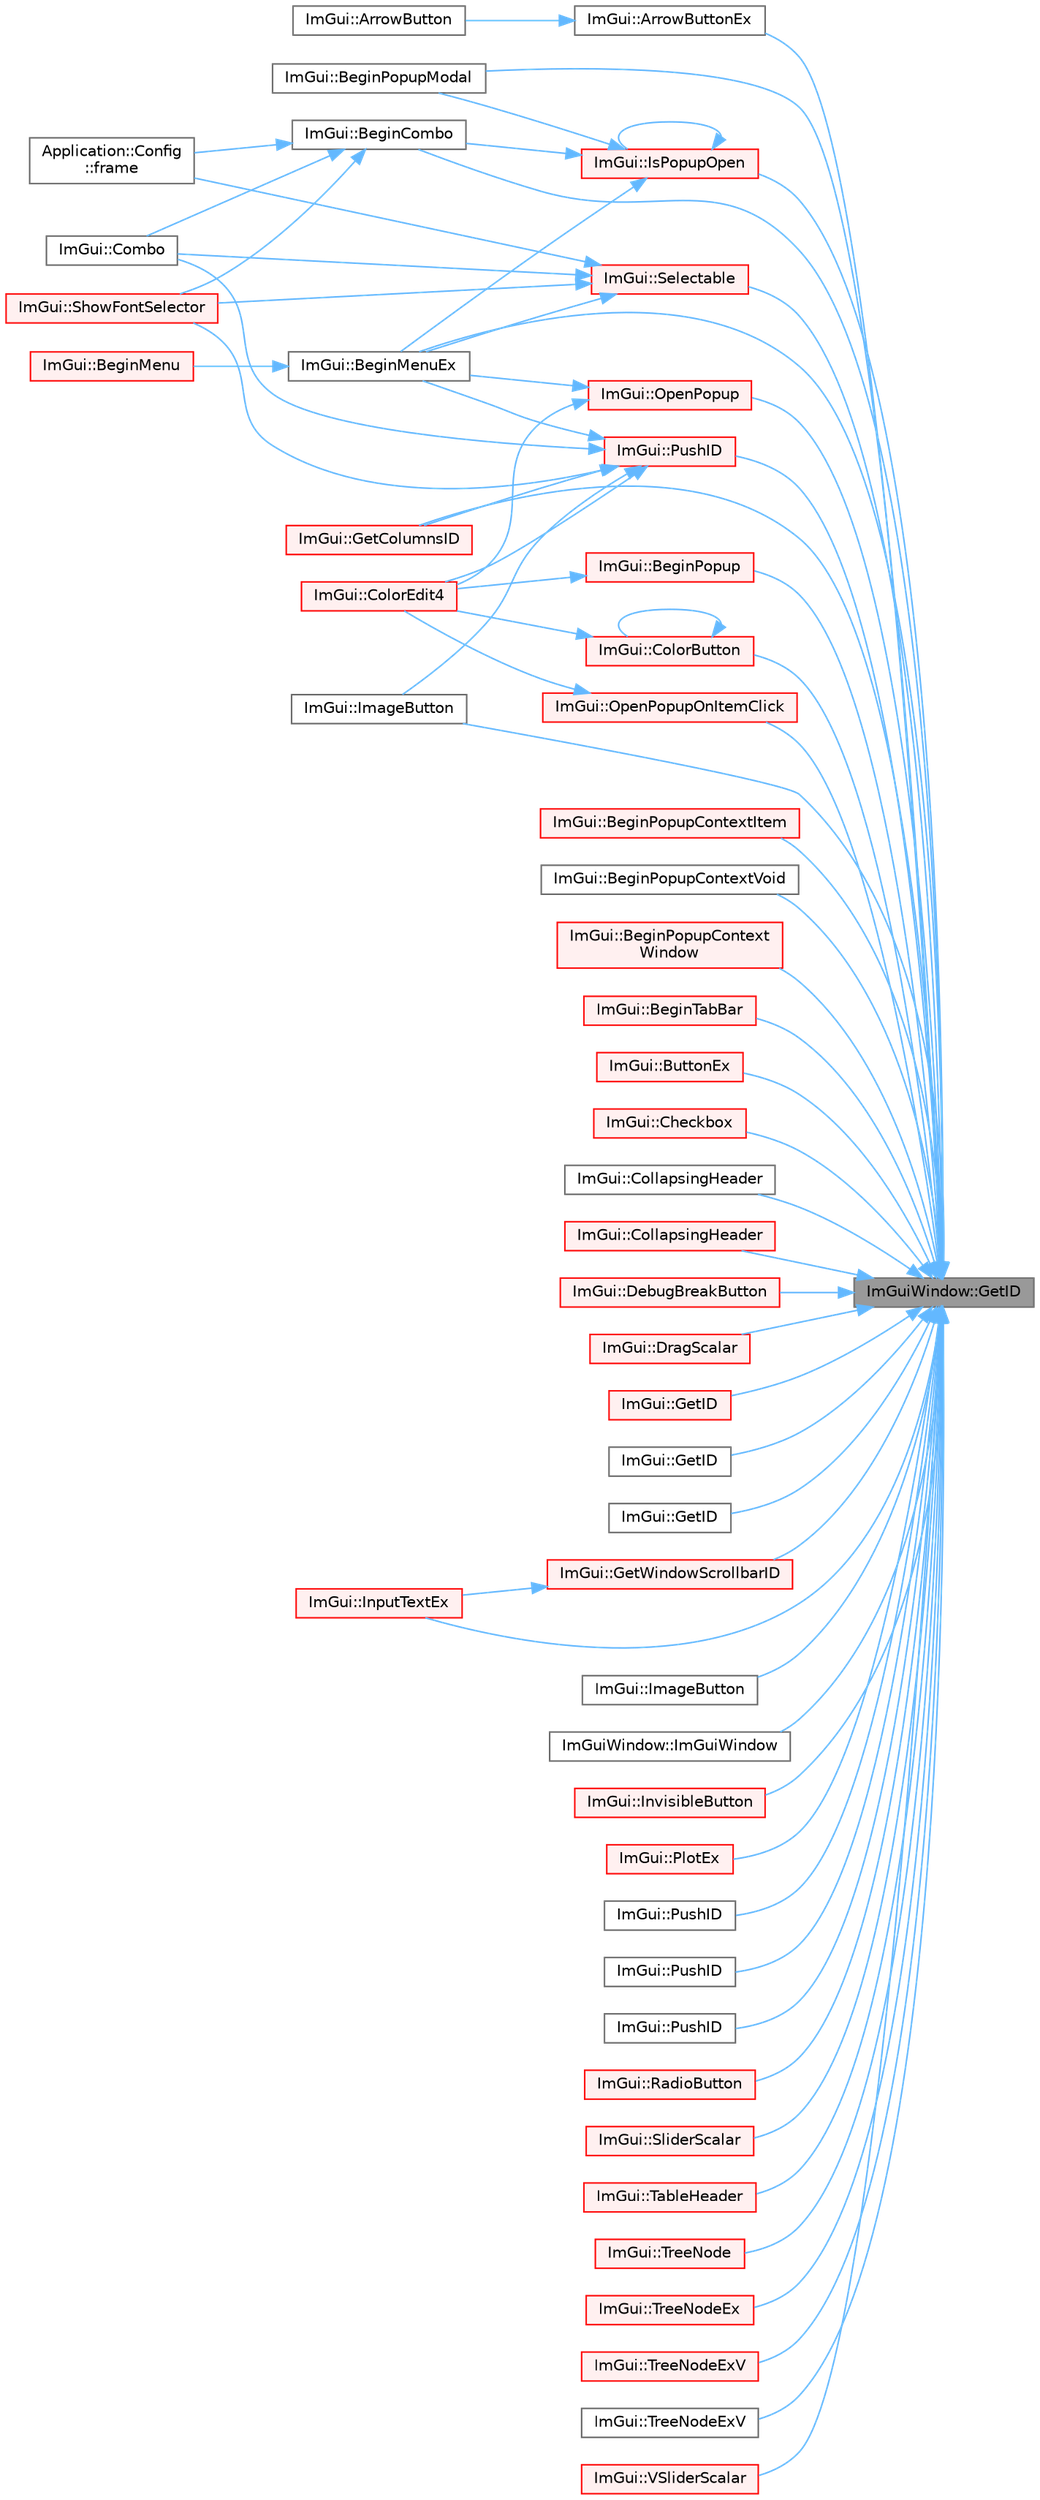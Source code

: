 digraph "ImGuiWindow::GetID"
{
 // LATEX_PDF_SIZE
  bgcolor="transparent";
  edge [fontname=Helvetica,fontsize=10,labelfontname=Helvetica,labelfontsize=10];
  node [fontname=Helvetica,fontsize=10,shape=box,height=0.2,width=0.4];
  rankdir="RL";
  Node1 [id="Node000001",label="ImGuiWindow::GetID",height=0.2,width=0.4,color="gray40", fillcolor="grey60", style="filled", fontcolor="black",tooltip=" "];
  Node1 -> Node2 [id="edge1_Node000001_Node000002",dir="back",color="steelblue1",style="solid",tooltip=" "];
  Node2 [id="Node000002",label="ImGui::ArrowButtonEx",height=0.2,width=0.4,color="grey40", fillcolor="white", style="filled",URL="$namespace_im_gui.html#ab05ee8e53f29fbb84942a494f2ac3292",tooltip=" "];
  Node2 -> Node3 [id="edge2_Node000002_Node000003",dir="back",color="steelblue1",style="solid",tooltip=" "];
  Node3 [id="Node000003",label="ImGui::ArrowButton",height=0.2,width=0.4,color="grey40", fillcolor="white", style="filled",URL="$namespace_im_gui.html#ad2bc397a02d5e4b8a14360d89abc6242",tooltip=" "];
  Node1 -> Node4 [id="edge3_Node000001_Node000004",dir="back",color="steelblue1",style="solid",tooltip=" "];
  Node4 [id="Node000004",label="ImGui::BeginCombo",height=0.2,width=0.4,color="grey40", fillcolor="white", style="filled",URL="$namespace_im_gui.html#aa895095bdc7a2907375c555e245575ea",tooltip=" "];
  Node4 -> Node5 [id="edge4_Node000004_Node000005",dir="back",color="steelblue1",style="solid",tooltip=" "];
  Node5 [id="Node000005",label="ImGui::Combo",height=0.2,width=0.4,color="grey40", fillcolor="white", style="filled",URL="$namespace_im_gui.html#ad530c65e7cdfaf03f4e9b2f4e3fed8fc",tooltip=" "];
  Node4 -> Node6 [id="edge5_Node000004_Node000006",dir="back",color="steelblue1",style="solid",tooltip=" "];
  Node6 [id="Node000006",label="Application::Config\l::frame",height=0.2,width=0.4,color="grey40", fillcolor="white", style="filled",URL="$class_application_1_1_config.html#a291cc3a874949e121dcf83a3f90681bc",tooltip=" "];
  Node4 -> Node7 [id="edge6_Node000004_Node000007",dir="back",color="steelblue1",style="solid",tooltip=" "];
  Node7 [id="Node000007",label="ImGui::ShowFontSelector",height=0.2,width=0.4,color="red", fillcolor="#FFF0F0", style="filled",URL="$namespace_im_gui.html#a0bdce99eef17ef1e1fef40a18bd811ab",tooltip=" "];
  Node1 -> Node10 [id="edge7_Node000001_Node000010",dir="back",color="steelblue1",style="solid",tooltip=" "];
  Node10 [id="Node000010",label="ImGui::BeginMenuEx",height=0.2,width=0.4,color="grey40", fillcolor="white", style="filled",URL="$namespace_im_gui.html#a8dc671f87ed281b6445ce6ae4ab25183",tooltip=" "];
  Node10 -> Node11 [id="edge8_Node000010_Node000011",dir="back",color="steelblue1",style="solid",tooltip=" "];
  Node11 [id="Node000011",label="ImGui::BeginMenu",height=0.2,width=0.4,color="red", fillcolor="#FFF0F0", style="filled",URL="$namespace_im_gui.html#a1e55711a21f97d5dff919d697d3a7201",tooltip=" "];
  Node1 -> Node12 [id="edge9_Node000001_Node000012",dir="back",color="steelblue1",style="solid",tooltip=" "];
  Node12 [id="Node000012",label="ImGui::BeginPopup",height=0.2,width=0.4,color="red", fillcolor="#FFF0F0", style="filled",URL="$namespace_im_gui.html#a10e213926d8ca212266bc5fbded1e026",tooltip=" "];
  Node12 -> Node13 [id="edge10_Node000012_Node000013",dir="back",color="steelblue1",style="solid",tooltip=" "];
  Node13 [id="Node000013",label="ImGui::ColorEdit4",height=0.2,width=0.4,color="red", fillcolor="#FFF0F0", style="filled",URL="$namespace_im_gui.html#ac3f45e2aa0b1d591cc8a2cdf8b566a45",tooltip=" "];
  Node1 -> Node22 [id="edge11_Node000001_Node000022",dir="back",color="steelblue1",style="solid",tooltip=" "];
  Node22 [id="Node000022",label="ImGui::BeginPopupContextItem",height=0.2,width=0.4,color="red", fillcolor="#FFF0F0", style="filled",URL="$namespace_im_gui.html#a440894c8c00495d5cc01529f4504fca9",tooltip=" "];
  Node1 -> Node24 [id="edge12_Node000001_Node000024",dir="back",color="steelblue1",style="solid",tooltip=" "];
  Node24 [id="Node000024",label="ImGui::BeginPopupContextVoid",height=0.2,width=0.4,color="grey40", fillcolor="white", style="filled",URL="$namespace_im_gui.html#a6758a456204101a9c4a660da4cfba2c9",tooltip=" "];
  Node1 -> Node25 [id="edge13_Node000001_Node000025",dir="back",color="steelblue1",style="solid",tooltip=" "];
  Node25 [id="Node000025",label="ImGui::BeginPopupContext\lWindow",height=0.2,width=0.4,color="red", fillcolor="#FFF0F0", style="filled",URL="$namespace_im_gui.html#aef8b2c0baa27bd5c68f676aaf14ed946",tooltip=" "];
  Node1 -> Node26 [id="edge14_Node000001_Node000026",dir="back",color="steelblue1",style="solid",tooltip=" "];
  Node26 [id="Node000026",label="ImGui::BeginPopupModal",height=0.2,width=0.4,color="grey40", fillcolor="white", style="filled",URL="$namespace_im_gui.html#a6d840f615c198c2342968f733fda11b3",tooltip=" "];
  Node1 -> Node27 [id="edge15_Node000001_Node000027",dir="back",color="steelblue1",style="solid",tooltip=" "];
  Node27 [id="Node000027",label="ImGui::BeginTabBar",height=0.2,width=0.4,color="red", fillcolor="#FFF0F0", style="filled",URL="$namespace_im_gui.html#ab930db04eeff13f78ae76382c52db7eb",tooltip=" "];
  Node1 -> Node28 [id="edge16_Node000001_Node000028",dir="back",color="steelblue1",style="solid",tooltip=" "];
  Node28 [id="Node000028",label="ImGui::ButtonEx",height=0.2,width=0.4,color="red", fillcolor="#FFF0F0", style="filled",URL="$namespace_im_gui.html#ae479220c66b039874c6e4c9e9b22849f",tooltip=" "];
  Node1 -> Node52 [id="edge17_Node000001_Node000052",dir="back",color="steelblue1",style="solid",tooltip=" "];
  Node52 [id="Node000052",label="ImGui::Checkbox",height=0.2,width=0.4,color="red", fillcolor="#FFF0F0", style="filled",URL="$namespace_im_gui.html#a57d73c1d0ef807fef734d91024092027",tooltip=" "];
  Node1 -> Node54 [id="edge18_Node000001_Node000054",dir="back",color="steelblue1",style="solid",tooltip=" "];
  Node54 [id="Node000054",label="ImGui::CollapsingHeader",height=0.2,width=0.4,color="grey40", fillcolor="white", style="filled",URL="$namespace_im_gui.html#a4d6e6e7a5ace0e5dbee3ea1926ddf049",tooltip=" "];
  Node1 -> Node55 [id="edge19_Node000001_Node000055",dir="back",color="steelblue1",style="solid",tooltip=" "];
  Node55 [id="Node000055",label="ImGui::CollapsingHeader",height=0.2,width=0.4,color="red", fillcolor="#FFF0F0", style="filled",URL="$namespace_im_gui.html#ab52f9e08698c9d64abb05b98f5355146",tooltip=" "];
  Node1 -> Node56 [id="edge20_Node000001_Node000056",dir="back",color="steelblue1",style="solid",tooltip=" "];
  Node56 [id="Node000056",label="ImGui::ColorButton",height=0.2,width=0.4,color="red", fillcolor="#FFF0F0", style="filled",URL="$namespace_im_gui.html#ae2d7c8f37726810753d71d480f0af7f0",tooltip=" "];
  Node56 -> Node56 [id="edge21_Node000056_Node000056",dir="back",color="steelblue1",style="solid",tooltip=" "];
  Node56 -> Node13 [id="edge22_Node000056_Node000013",dir="back",color="steelblue1",style="solid",tooltip=" "];
  Node1 -> Node58 [id="edge23_Node000001_Node000058",dir="back",color="steelblue1",style="solid",tooltip=" "];
  Node58 [id="Node000058",label="ImGui::DebugBreakButton",height=0.2,width=0.4,color="red", fillcolor="#FFF0F0", style="filled",URL="$namespace_im_gui.html#ac2e737b701b4d252a54006a4c4214928",tooltip=" "];
  Node1 -> Node62 [id="edge24_Node000001_Node000062",dir="back",color="steelblue1",style="solid",tooltip=" "];
  Node62 [id="Node000062",label="ImGui::DragScalar",height=0.2,width=0.4,color="red", fillcolor="#FFF0F0", style="filled",URL="$namespace_im_gui.html#a17d8926e8f44a6d00575b12081c51fe0",tooltip=" "];
  Node1 -> Node74 [id="edge25_Node000001_Node000074",dir="back",color="steelblue1",style="solid",tooltip=" "];
  Node74 [id="Node000074",label="ImGui::GetColumnsID",height=0.2,width=0.4,color="red", fillcolor="#FFF0F0", style="filled",URL="$namespace_im_gui.html#a432f468da48b9aadd3c5928f1065939c",tooltip=" "];
  Node1 -> Node148 [id="edge26_Node000001_Node000148",dir="back",color="steelblue1",style="solid",tooltip=" "];
  Node148 [id="Node000148",label="ImGui::GetID",height=0.2,width=0.4,color="red", fillcolor="#FFF0F0", style="filled",URL="$namespace_im_gui.html#a3329b04bd4235e90ad9deb00ffb38ae4",tooltip=" "];
  Node1 -> Node151 [id="edge27_Node000001_Node000151",dir="back",color="steelblue1",style="solid",tooltip=" "];
  Node151 [id="Node000151",label="ImGui::GetID",height=0.2,width=0.4,color="grey40", fillcolor="white", style="filled",URL="$namespace_im_gui.html#a26064d74efebef3aa86e1a78b3e4c333",tooltip=" "];
  Node1 -> Node152 [id="edge28_Node000001_Node000152",dir="back",color="steelblue1",style="solid",tooltip=" "];
  Node152 [id="Node000152",label="ImGui::GetID",height=0.2,width=0.4,color="grey40", fillcolor="white", style="filled",URL="$namespace_im_gui.html#a220123ad62c2180ded92b2ef91f27c5a",tooltip=" "];
  Node1 -> Node153 [id="edge29_Node000001_Node000153",dir="back",color="steelblue1",style="solid",tooltip=" "];
  Node153 [id="Node000153",label="ImGui::GetWindowScrollbarID",height=0.2,width=0.4,color="red", fillcolor="#FFF0F0", style="filled",URL="$namespace_im_gui.html#a426c9b60bf8cd3d887ba50366a2612df",tooltip=" "];
  Node153 -> Node89 [id="edge30_Node000153_Node000089",dir="back",color="steelblue1",style="solid",tooltip=" "];
  Node89 [id="Node000089",label="ImGui::InputTextEx",height=0.2,width=0.4,color="red", fillcolor="#FFF0F0", style="filled",URL="$namespace_im_gui.html#af89af17ecc11653f25fea1e50e195de6",tooltip=" "];
  Node1 -> Node155 [id="edge31_Node000001_Node000155",dir="back",color="steelblue1",style="solid",tooltip=" "];
  Node155 [id="Node000155",label="ImGui::ImageButton",height=0.2,width=0.4,color="grey40", fillcolor="white", style="filled",URL="$namespace_im_gui.html#af3b1c663cabd3324291be7f13c1eb60f",tooltip=" "];
  Node1 -> Node156 [id="edge32_Node000001_Node000156",dir="back",color="steelblue1",style="solid",tooltip=" "];
  Node156 [id="Node000156",label="ImGui::ImageButton",height=0.2,width=0.4,color="grey40", fillcolor="white", style="filled",URL="$namespace_im_gui.html#ac79ef64e8b9e1db73d8237f6a999da14",tooltip=" "];
  Node1 -> Node157 [id="edge33_Node000001_Node000157",dir="back",color="steelblue1",style="solid",tooltip=" "];
  Node157 [id="Node000157",label="ImGuiWindow::ImGuiWindow",height=0.2,width=0.4,color="grey40", fillcolor="white", style="filled",URL="$struct_im_gui_window.html#acd2909ae3b7079de81d528327cc11dfd",tooltip=" "];
  Node1 -> Node89 [id="edge34_Node000001_Node000089",dir="back",color="steelblue1",style="solid",tooltip=" "];
  Node1 -> Node158 [id="edge35_Node000001_Node000158",dir="back",color="steelblue1",style="solid",tooltip=" "];
  Node158 [id="Node000158",label="ImGui::InvisibleButton",height=0.2,width=0.4,color="red", fillcolor="#FFF0F0", style="filled",URL="$namespace_im_gui.html#a1f61951b9d3a38083bd77b1dbe3ea895",tooltip=" "];
  Node1 -> Node159 [id="edge36_Node000001_Node000159",dir="back",color="steelblue1",style="solid",tooltip=" "];
  Node159 [id="Node000159",label="ImGui::IsPopupOpen",height=0.2,width=0.4,color="red", fillcolor="#FFF0F0", style="filled",URL="$namespace_im_gui.html#a0e351145d0936e79948094166757712e",tooltip=" "];
  Node159 -> Node4 [id="edge37_Node000159_Node000004",dir="back",color="steelblue1",style="solid",tooltip=" "];
  Node159 -> Node10 [id="edge38_Node000159_Node000010",dir="back",color="steelblue1",style="solid",tooltip=" "];
  Node159 -> Node26 [id="edge39_Node000159_Node000026",dir="back",color="steelblue1",style="solid",tooltip=" "];
  Node159 -> Node159 [id="edge40_Node000159_Node000159",dir="back",color="steelblue1",style="solid",tooltip=" "];
  Node1 -> Node161 [id="edge41_Node000001_Node000161",dir="back",color="steelblue1",style="solid",tooltip=" "];
  Node161 [id="Node000161",label="ImGui::OpenPopup",height=0.2,width=0.4,color="red", fillcolor="#FFF0F0", style="filled",URL="$namespace_im_gui.html#a9e1be94ca8c4d48a20b230cdfc9b18c5",tooltip=" "];
  Node161 -> Node10 [id="edge42_Node000161_Node000010",dir="back",color="steelblue1",style="solid",tooltip=" "];
  Node161 -> Node13 [id="edge43_Node000161_Node000013",dir="back",color="steelblue1",style="solid",tooltip=" "];
  Node1 -> Node163 [id="edge44_Node000001_Node000163",dir="back",color="steelblue1",style="solid",tooltip=" "];
  Node163 [id="Node000163",label="ImGui::OpenPopupOnItemClick",height=0.2,width=0.4,color="red", fillcolor="#FFF0F0", style="filled",URL="$namespace_im_gui.html#a3811834876930efd5cb08a25d8c022d0",tooltip=" "];
  Node163 -> Node13 [id="edge45_Node000163_Node000013",dir="back",color="steelblue1",style="solid",tooltip=" "];
  Node1 -> Node139 [id="edge46_Node000001_Node000139",dir="back",color="steelblue1",style="solid",tooltip=" "];
  Node139 [id="Node000139",label="ImGui::PlotEx",height=0.2,width=0.4,color="red", fillcolor="#FFF0F0", style="filled",URL="$namespace_im_gui.html#afb3147b9a00e396e0b11a1bfe24b8f42",tooltip=" "];
  Node1 -> Node166 [id="edge47_Node000001_Node000166",dir="back",color="steelblue1",style="solid",tooltip=" "];
  Node166 [id="Node000166",label="ImGui::PushID",height=0.2,width=0.4,color="red", fillcolor="#FFF0F0", style="filled",URL="$namespace_im_gui.html#a27a8533605dc5b8cabf161bf7715bbde",tooltip=" "];
  Node166 -> Node10 [id="edge48_Node000166_Node000010",dir="back",color="steelblue1",style="solid",tooltip=" "];
  Node166 -> Node13 [id="edge49_Node000166_Node000013",dir="back",color="steelblue1",style="solid",tooltip=" "];
  Node166 -> Node5 [id="edge50_Node000166_Node000005",dir="back",color="steelblue1",style="solid",tooltip=" "];
  Node166 -> Node74 [id="edge51_Node000166_Node000074",dir="back",color="steelblue1",style="solid",tooltip=" "];
  Node166 -> Node156 [id="edge52_Node000166_Node000156",dir="back",color="steelblue1",style="solid",tooltip=" "];
  Node166 -> Node7 [id="edge53_Node000166_Node000007",dir="back",color="steelblue1",style="solid",tooltip=" "];
  Node1 -> Node174 [id="edge54_Node000001_Node000174",dir="back",color="steelblue1",style="solid",tooltip=" "];
  Node174 [id="Node000174",label="ImGui::PushID",height=0.2,width=0.4,color="grey40", fillcolor="white", style="filled",URL="$namespace_im_gui.html#af5e55788830807a7c53d5dd7865b692a",tooltip=" "];
  Node1 -> Node175 [id="edge55_Node000001_Node000175",dir="back",color="steelblue1",style="solid",tooltip=" "];
  Node175 [id="Node000175",label="ImGui::PushID",height=0.2,width=0.4,color="grey40", fillcolor="white", style="filled",URL="$namespace_im_gui.html#af9cf42fdf2fbc5eeec7521de14996bfb",tooltip=" "];
  Node1 -> Node176 [id="edge56_Node000001_Node000176",dir="back",color="steelblue1",style="solid",tooltip=" "];
  Node176 [id="Node000176",label="ImGui::PushID",height=0.2,width=0.4,color="grey40", fillcolor="white", style="filled",URL="$namespace_im_gui.html#a6a11664be2a0b9a0e7054bb339e009ac",tooltip=" "];
  Node1 -> Node177 [id="edge57_Node000001_Node000177",dir="back",color="steelblue1",style="solid",tooltip=" "];
  Node177 [id="Node000177",label="ImGui::RadioButton",height=0.2,width=0.4,color="red", fillcolor="#FFF0F0", style="filled",URL="$namespace_im_gui.html#a6b146763845cbad5a4144772279631bc",tooltip=" "];
  Node1 -> Node179 [id="edge58_Node000001_Node000179",dir="back",color="steelblue1",style="solid",tooltip=" "];
  Node179 [id="Node000179",label="ImGui::Selectable",height=0.2,width=0.4,color="red", fillcolor="#FFF0F0", style="filled",URL="$namespace_im_gui.html#af98575238bda183a523df19fb447af60",tooltip=" "];
  Node179 -> Node10 [id="edge59_Node000179_Node000010",dir="back",color="steelblue1",style="solid",tooltip=" "];
  Node179 -> Node5 [id="edge60_Node000179_Node000005",dir="back",color="steelblue1",style="solid",tooltip=" "];
  Node179 -> Node6 [id="edge61_Node000179_Node000006",dir="back",color="steelblue1",style="solid",tooltip=" "];
  Node179 -> Node7 [id="edge62_Node000179_Node000007",dir="back",color="steelblue1",style="solid",tooltip=" "];
  Node1 -> Node99 [id="edge63_Node000001_Node000099",dir="back",color="steelblue1",style="solid",tooltip=" "];
  Node99 [id="Node000099",label="ImGui::SliderScalar",height=0.2,width=0.4,color="red", fillcolor="#FFF0F0", style="filled",URL="$namespace_im_gui.html#afdd7faa9a69f75b8d674cdc207441bea",tooltip=" "];
  Node1 -> Node136 [id="edge64_Node000001_Node000136",dir="back",color="steelblue1",style="solid",tooltip=" "];
  Node136 [id="Node000136",label="ImGui::TableHeader",height=0.2,width=0.4,color="red", fillcolor="#FFF0F0", style="filled",URL="$namespace_im_gui.html#ae51bc07bc518779f58def3c0e2d0045c",tooltip=" "];
  Node1 -> Node183 [id="edge65_Node000001_Node000183",dir="back",color="steelblue1",style="solid",tooltip=" "];
  Node183 [id="Node000183",label="ImGui::TreeNode",height=0.2,width=0.4,color="red", fillcolor="#FFF0F0", style="filled",URL="$namespace_im_gui.html#a4dff507ce8bbe0da9556bb50b1e60d7f",tooltip=" "];
  Node1 -> Node187 [id="edge66_Node000001_Node000187",dir="back",color="steelblue1",style="solid",tooltip=" "];
  Node187 [id="Node000187",label="ImGui::TreeNodeEx",height=0.2,width=0.4,color="red", fillcolor="#FFF0F0", style="filled",URL="$namespace_im_gui.html#a21f62e092dac9556a15a8edee2f70522",tooltip=" "];
  Node1 -> Node188 [id="edge67_Node000001_Node000188",dir="back",color="steelblue1",style="solid",tooltip=" "];
  Node188 [id="Node000188",label="ImGui::TreeNodeExV",height=0.2,width=0.4,color="red", fillcolor="#FFF0F0", style="filled",URL="$namespace_im_gui.html#a251cd4acbdad4cef2246d9b573a83ce0",tooltip=" "];
  Node1 -> Node195 [id="edge68_Node000001_Node000195",dir="back",color="steelblue1",style="solid",tooltip=" "];
  Node195 [id="Node000195",label="ImGui::TreeNodeExV",height=0.2,width=0.4,color="grey40", fillcolor="white", style="filled",URL="$namespace_im_gui.html#aaae827898572d17e064a88a1afc8e6b0",tooltip=" "];
  Node1 -> Node196 [id="edge69_Node000001_Node000196",dir="back",color="steelblue1",style="solid",tooltip=" "];
  Node196 [id="Node000196",label="ImGui::VSliderScalar",height=0.2,width=0.4,color="red", fillcolor="#FFF0F0", style="filled",URL="$namespace_im_gui.html#a6ad24ca37a530d43f9d1c727d94e4829",tooltip=" "];
}
